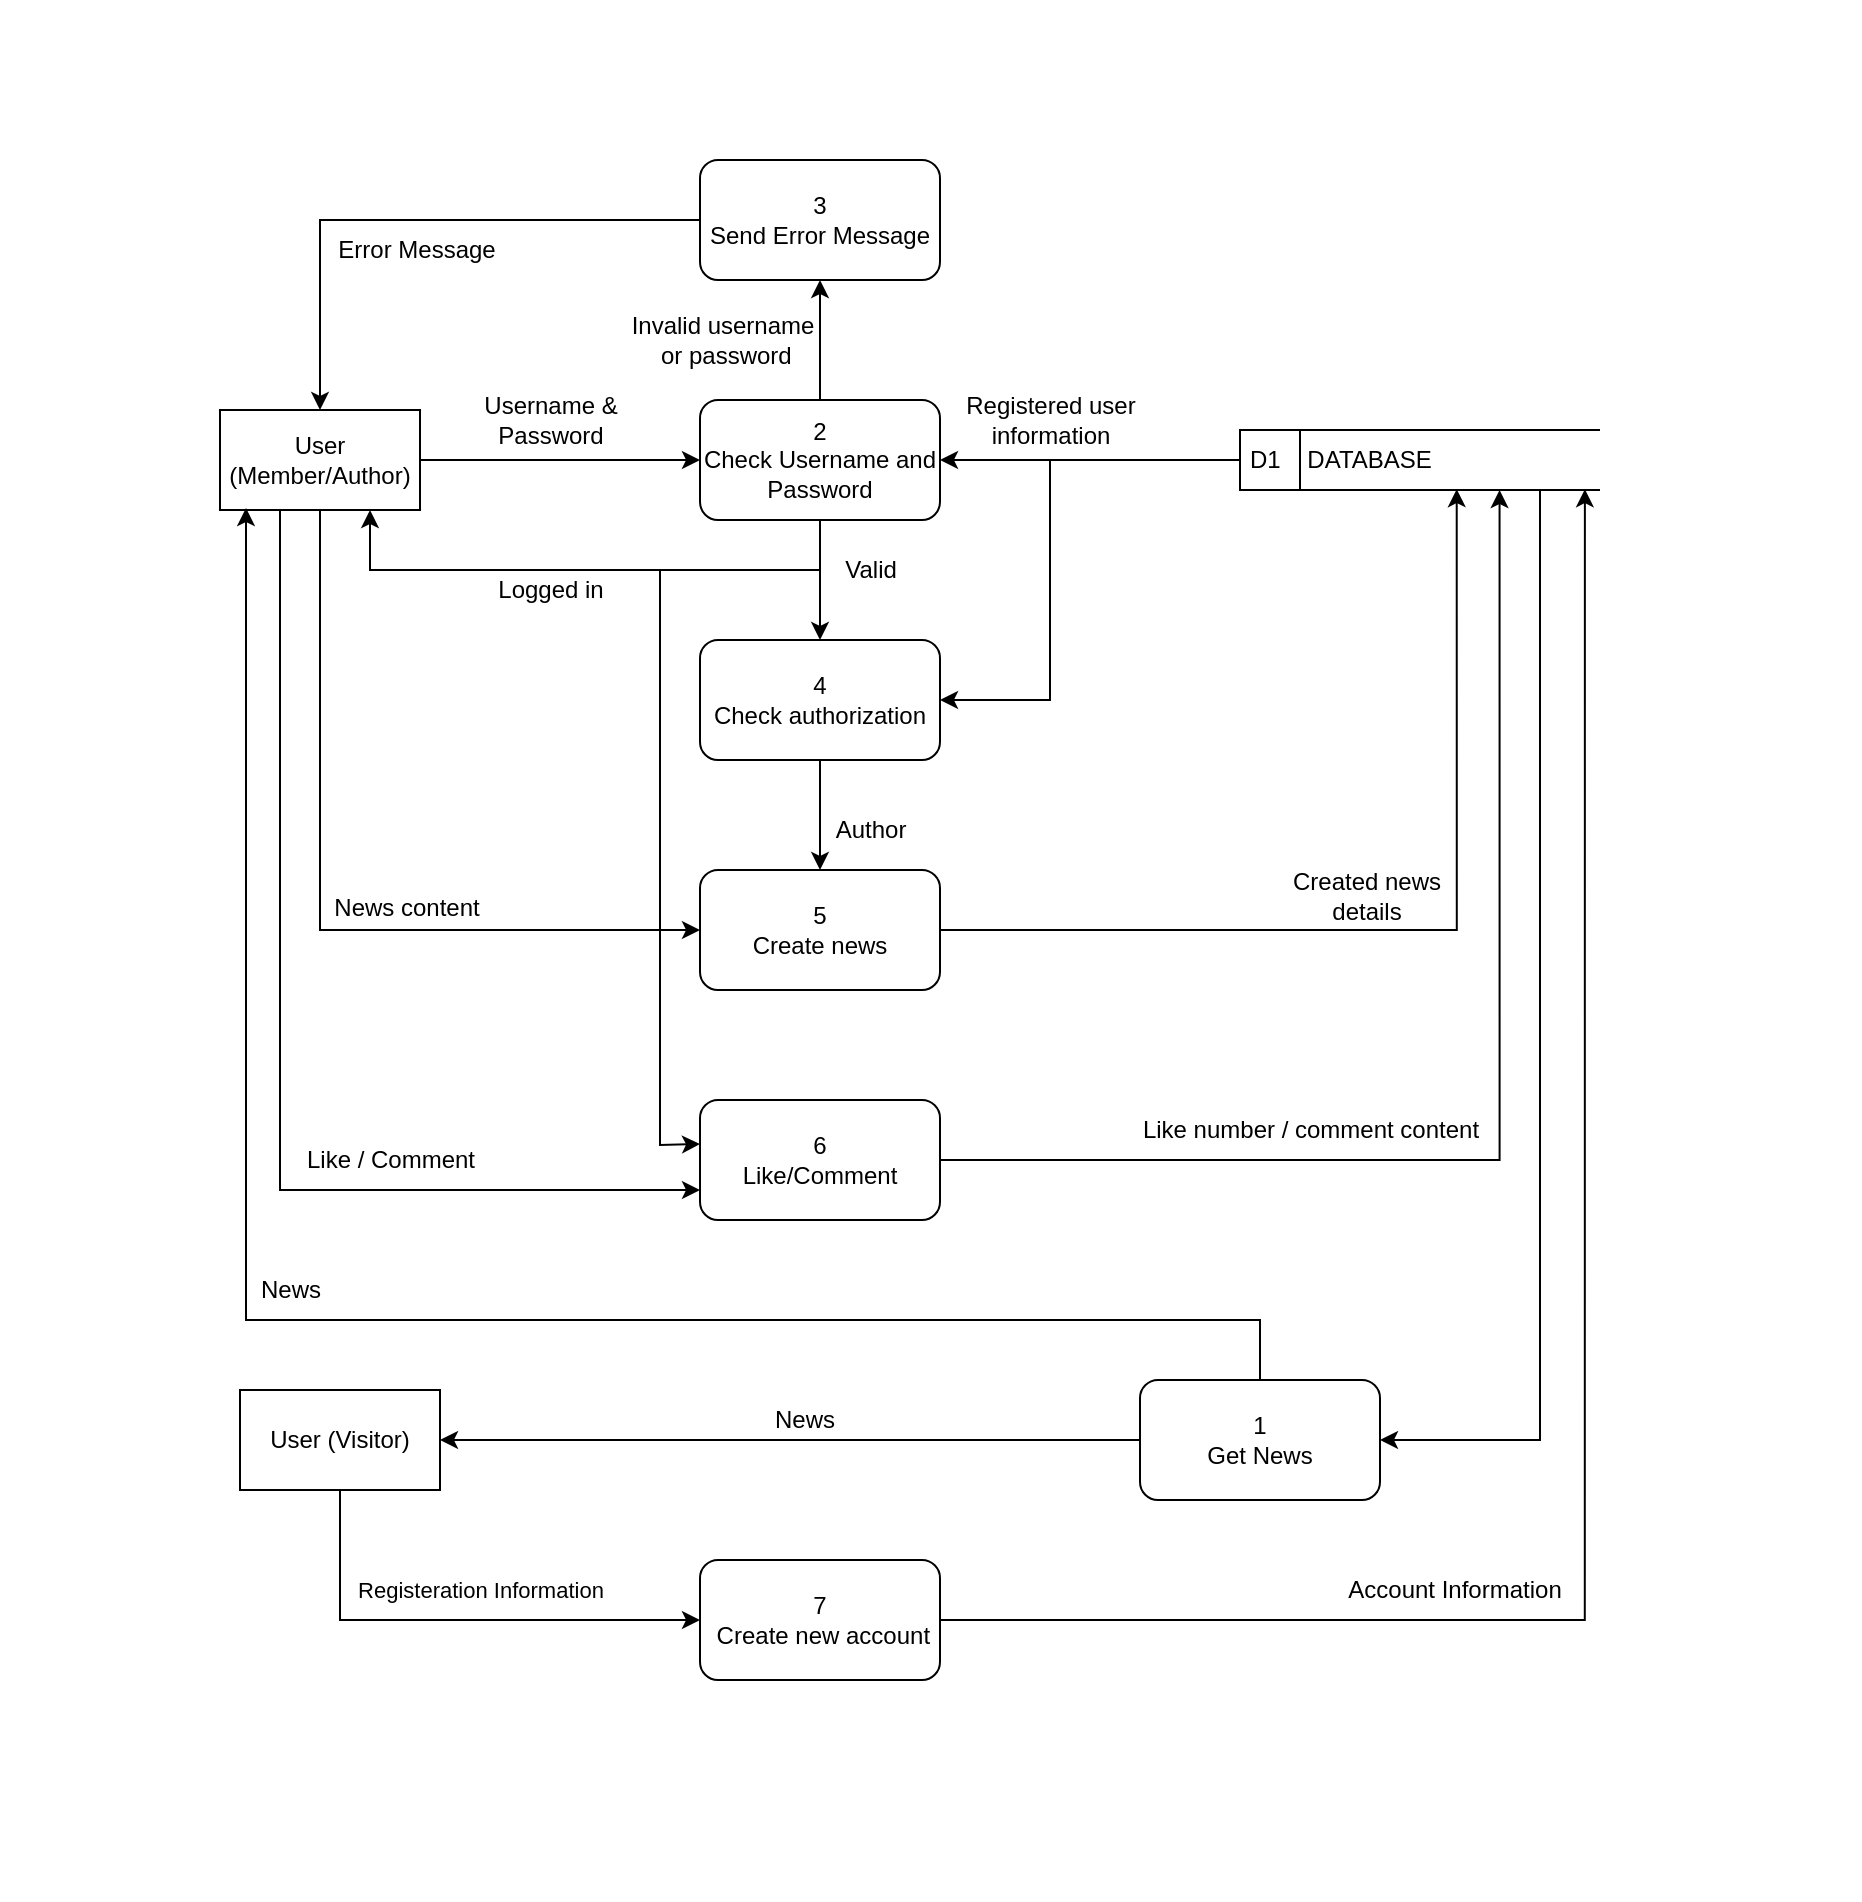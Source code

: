 <mxfile version="20.8.10" type="device"><diagram name="Page-1" id="QtiEFW7ROMKgIavNpYbZ"><mxGraphModel dx="2393" dy="877" grid="1" gridSize="10" guides="1" tooltips="1" connect="1" arrows="1" fold="1" page="1" pageScale="1" pageWidth="850" pageHeight="1100" math="0" shadow="0"><root><mxCell id="0"/><mxCell id="1" parent="0"/><mxCell id="WlWFhN7H8TYiPco0P7HJ-57" style="edgeStyle=orthogonalEdgeStyle;orthogonalLoop=1;jettySize=auto;html=1;exitX=0.5;exitY=1;exitDx=0;exitDy=0;entryX=0;entryY=0.5;entryDx=0;entryDy=0;rounded=0;" parent="1" source="WlWFhN7H8TYiPco0P7HJ-1" target="WlWFhN7H8TYiPco0P7HJ-56" edge="1"><mxGeometry relative="1" as="geometry"/></mxCell><mxCell id="qJE9TXLOLayFNvhqK1-Q-13" style="edgeStyle=orthogonalEdgeStyle;rounded=0;orthogonalLoop=1;jettySize=auto;html=1;exitX=1;exitY=0.5;exitDx=0;exitDy=0;entryX=0;entryY=0.5;entryDx=0;entryDy=0;" edge="1" parent="1" source="WlWFhN7H8TYiPco0P7HJ-1" target="WlWFhN7H8TYiPco0P7HJ-12"><mxGeometry relative="1" as="geometry"/></mxCell><mxCell id="qJE9TXLOLayFNvhqK1-Q-19" style="edgeStyle=orthogonalEdgeStyle;rounded=0;orthogonalLoop=1;jettySize=auto;html=1;exitX=0.25;exitY=1;exitDx=0;exitDy=0;entryX=0;entryY=0.75;entryDx=0;entryDy=0;" edge="1" parent="1" source="WlWFhN7H8TYiPco0P7HJ-1" target="WlWFhN7H8TYiPco0P7HJ-65"><mxGeometry relative="1" as="geometry"><Array as="points"><mxPoint x="70" y="595"/><mxPoint x="70" y="935"/></Array></mxGeometry></mxCell><mxCell id="WlWFhN7H8TYiPco0P7HJ-1" value="User&lt;br&gt;(Member/Author)" style="html=1;dashed=0;whiteSpace=wrap;" parent="1" vertex="1"><mxGeometry x="40" y="545" width="100" height="50" as="geometry"/></mxCell><mxCell id="WlWFhN7H8TYiPco0P7HJ-25" style="edgeStyle=orthogonalEdgeStyle;rounded=0;orthogonalLoop=1;jettySize=auto;html=1;exitX=0;exitY=0.5;exitDx=0;exitDy=0;entryX=1;entryY=0.5;entryDx=0;entryDy=0;" parent="1" source="WlWFhN7H8TYiPco0P7HJ-2" target="WlWFhN7H8TYiPco0P7HJ-12" edge="1"><mxGeometry relative="1" as="geometry"/></mxCell><mxCell id="WlWFhN7H8TYiPco0P7HJ-70" style="edgeStyle=orthogonalEdgeStyle;rounded=0;orthogonalLoop=1;jettySize=auto;html=1;entryX=1;entryY=0.5;entryDx=0;entryDy=0;" parent="1" source="WlWFhN7H8TYiPco0P7HJ-2" target="WlWFhN7H8TYiPco0P7HJ-3" edge="1"><mxGeometry relative="1" as="geometry"><Array as="points"><mxPoint x="700" y="1060"/></Array></mxGeometry></mxCell><mxCell id="WlWFhN7H8TYiPco0P7HJ-2" value="D1&amp;nbsp; &amp;nbsp; DATABASE" style="html=1;dashed=0;whiteSpace=wrap;shape=mxgraph.dfd.dataStoreID;align=left;spacingLeft=3;points=[[0,0],[0.5,0],[1,0],[0,0.5],[1,0.5],[0,1],[0.5,1],[1,1]];" parent="1" vertex="1"><mxGeometry x="550" y="555" width="180" height="30" as="geometry"/></mxCell><mxCell id="WlWFhN7H8TYiPco0P7HJ-41" style="edgeStyle=orthogonalEdgeStyle;rounded=0;orthogonalLoop=1;jettySize=auto;html=1;exitX=0;exitY=0.5;exitDx=0;exitDy=0;entryX=1;entryY=0.5;entryDx=0;entryDy=0;startArrow=none;" parent="1" source="WlWFhN7H8TYiPco0P7HJ-3" target="WlWFhN7H8TYiPco0P7HJ-38" edge="1"><mxGeometry relative="1" as="geometry"><mxPoint x="335" y="1060" as="sourcePoint"/><Array as="points"/></mxGeometry></mxCell><mxCell id="WlWFhN7H8TYiPco0P7HJ-72" style="edgeStyle=orthogonalEdgeStyle;orthogonalLoop=1;jettySize=auto;html=1;entryX=0.13;entryY=0.98;entryDx=0;entryDy=0;entryPerimeter=0;rounded=0;" parent="1" source="WlWFhN7H8TYiPco0P7HJ-3" target="WlWFhN7H8TYiPco0P7HJ-1" edge="1"><mxGeometry relative="1" as="geometry"><Array as="points"><mxPoint x="560" y="1000"/><mxPoint x="53" y="1000"/></Array></mxGeometry></mxCell><mxCell id="WlWFhN7H8TYiPco0P7HJ-3" value="1&lt;br&gt;Get News" style="rounded=1;whiteSpace=wrap;html=1;" parent="1" vertex="1"><mxGeometry x="500" y="1030" width="120" height="60" as="geometry"/></mxCell><mxCell id="WlWFhN7H8TYiPco0P7HJ-47" style="edgeStyle=orthogonalEdgeStyle;rounded=0;orthogonalLoop=1;jettySize=auto;html=1;exitX=0.5;exitY=1;exitDx=0;exitDy=0;entryX=0.5;entryY=0;entryDx=0;entryDy=0;" parent="1" source="WlWFhN7H8TYiPco0P7HJ-12" target="WlWFhN7H8TYiPco0P7HJ-46" edge="1"><mxGeometry relative="1" as="geometry"/></mxCell><mxCell id="qJE9TXLOLayFNvhqK1-Q-15" style="edgeStyle=orthogonalEdgeStyle;rounded=0;orthogonalLoop=1;jettySize=auto;html=1;exitX=0.5;exitY=0;exitDx=0;exitDy=0;entryX=0.5;entryY=1;entryDx=0;entryDy=0;" edge="1" parent="1" source="WlWFhN7H8TYiPco0P7HJ-12" target="WlWFhN7H8TYiPco0P7HJ-18"><mxGeometry relative="1" as="geometry"/></mxCell><mxCell id="WlWFhN7H8TYiPco0P7HJ-12" value="2&lt;br&gt;Check Username and Password" style="rounded=1;whiteSpace=wrap;html=1;" parent="1" vertex="1"><mxGeometry x="280" y="540" width="120" height="60" as="geometry"/></mxCell><mxCell id="WlWFhN7H8TYiPco0P7HJ-15" value="Username &amp;amp; &lt;br&gt;Password" style="text;html=1;align=center;verticalAlign=middle;resizable=0;points=[];autosize=1;strokeColor=none;fillColor=none;" parent="1" vertex="1"><mxGeometry x="160" y="530" width="90" height="40" as="geometry"/></mxCell><mxCell id="WlWFhN7H8TYiPco0P7HJ-23" style="edgeStyle=orthogonalEdgeStyle;orthogonalLoop=1;jettySize=auto;html=1;exitX=0;exitY=0.5;exitDx=0;exitDy=0;rounded=0;" parent="1" source="WlWFhN7H8TYiPco0P7HJ-18" target="WlWFhN7H8TYiPco0P7HJ-1" edge="1"><mxGeometry relative="1" as="geometry"/></mxCell><mxCell id="WlWFhN7H8TYiPco0P7HJ-18" value="3&lt;br&gt;Send Error Message" style="rounded=1;whiteSpace=wrap;html=1;" parent="1" vertex="1"><mxGeometry x="280" y="420" width="120" height="60" as="geometry"/></mxCell><mxCell id="WlWFhN7H8TYiPco0P7HJ-21" value="Invalid username&lt;br&gt;&amp;nbsp;or password" style="text;html=1;align=center;verticalAlign=middle;resizable=0;points=[];autosize=1;strokeColor=none;fillColor=none;" parent="1" vertex="1"><mxGeometry x="236" y="490" width="110" height="40" as="geometry"/></mxCell><mxCell id="WlWFhN7H8TYiPco0P7HJ-24" value="Error Message" style="text;html=1;align=center;verticalAlign=middle;resizable=0;points=[];autosize=1;strokeColor=none;fillColor=none;" parent="1" vertex="1"><mxGeometry x="88" y="450" width="100" height="30" as="geometry"/></mxCell><mxCell id="WlWFhN7H8TYiPco0P7HJ-52" style="edgeStyle=orthogonalEdgeStyle;rounded=0;orthogonalLoop=1;jettySize=auto;html=1;entryX=1;entryY=0.5;entryDx=0;entryDy=0;" parent="1" source="WlWFhN7H8TYiPco0P7HJ-26" target="WlWFhN7H8TYiPco0P7HJ-46" edge="1"><mxGeometry relative="1" as="geometry"/></mxCell><mxCell id="WlWFhN7H8TYiPco0P7HJ-26" value="Registered user&lt;br&gt;information" style="text;html=1;align=center;verticalAlign=middle;resizable=0;points=[];autosize=1;strokeColor=none;fillColor=none;" parent="1" vertex="1"><mxGeometry x="400" y="530" width="110" height="40" as="geometry"/></mxCell><mxCell id="qJE9TXLOLayFNvhqK1-Q-3" style="edgeStyle=orthogonalEdgeStyle;orthogonalLoop=1;jettySize=auto;html=1;exitX=0.5;exitY=1;exitDx=0;exitDy=0;entryX=0;entryY=0.5;entryDx=0;entryDy=0;rounded=0;" edge="1" parent="1" source="WlWFhN7H8TYiPco0P7HJ-38" target="qJE9TXLOLayFNvhqK1-Q-2"><mxGeometry relative="1" as="geometry"><mxPoint x="230" y="1250" as="targetPoint"/></mxGeometry></mxCell><mxCell id="qJE9TXLOLayFNvhqK1-Q-4" value="Registeration Information" style="edgeLabel;html=1;align=center;verticalAlign=middle;resizable=0;points=[];" vertex="1" connectable="0" parent="qJE9TXLOLayFNvhqK1-Q-3"><mxGeometry x="0.262" y="-2" relative="1" as="geometry"><mxPoint x="-20" y="-17" as="offset"/></mxGeometry></mxCell><mxCell id="WlWFhN7H8TYiPco0P7HJ-38" value="User (Visitor)" style="html=1;dashed=0;whiteSpace=wrap;" parent="1" vertex="1"><mxGeometry x="50" y="1035" width="100" height="50" as="geometry"/></mxCell><mxCell id="WlWFhN7H8TYiPco0P7HJ-40" value="&amp;nbsp;" style="text;html=1;align=center;verticalAlign=middle;resizable=0;points=[];autosize=1;strokeColor=none;fillColor=none;" parent="1" vertex="1"><mxGeometry x="830" y="790" width="30" height="30" as="geometry"/></mxCell><mxCell id="WlWFhN7H8TYiPco0P7HJ-58" style="edgeStyle=orthogonalEdgeStyle;rounded=0;orthogonalLoop=1;jettySize=auto;html=1;entryX=0.5;entryY=0;entryDx=0;entryDy=0;" parent="1" source="WlWFhN7H8TYiPco0P7HJ-46" target="WlWFhN7H8TYiPco0P7HJ-56" edge="1"><mxGeometry relative="1" as="geometry"/></mxCell><mxCell id="WlWFhN7H8TYiPco0P7HJ-46" value="4&lt;br&gt;Check authorization" style="rounded=1;whiteSpace=wrap;html=1;" parent="1" vertex="1"><mxGeometry x="280" y="660" width="120" height="60" as="geometry"/></mxCell><mxCell id="WlWFhN7H8TYiPco0P7HJ-62" style="edgeStyle=orthogonalEdgeStyle;rounded=0;orthogonalLoop=1;jettySize=auto;html=1;entryX=0.75;entryY=1;entryDx=0;entryDy=0;" parent="1" source="WlWFhN7H8TYiPco0P7HJ-48" target="WlWFhN7H8TYiPco0P7HJ-1" edge="1"><mxGeometry relative="1" as="geometry"/></mxCell><mxCell id="WlWFhN7H8TYiPco0P7HJ-48" value="Valid" style="text;html=1;align=center;verticalAlign=middle;resizable=0;points=[];autosize=1;strokeColor=none;fillColor=none;" parent="1" vertex="1"><mxGeometry x="340" y="610" width="50" height="30" as="geometry"/></mxCell><mxCell id="WlWFhN7H8TYiPco0P7HJ-54" value="Logged in" style="text;html=1;align=center;verticalAlign=middle;resizable=0;points=[];autosize=1;strokeColor=none;fillColor=none;" parent="1" vertex="1"><mxGeometry x="165" y="620" width="80" height="30" as="geometry"/></mxCell><mxCell id="qJE9TXLOLayFNvhqK1-Q-17" style="edgeStyle=orthogonalEdgeStyle;rounded=0;orthogonalLoop=1;jettySize=auto;html=1;exitX=1;exitY=0.5;exitDx=0;exitDy=0;entryX=0.602;entryY=0.986;entryDx=0;entryDy=0;entryPerimeter=0;" edge="1" parent="1" source="WlWFhN7H8TYiPco0P7HJ-56" target="WlWFhN7H8TYiPco0P7HJ-2"><mxGeometry relative="1" as="geometry"/></mxCell><mxCell id="WlWFhN7H8TYiPco0P7HJ-56" value="5&lt;br&gt;Create news" style="rounded=1;whiteSpace=wrap;html=1;" parent="1" vertex="1"><mxGeometry x="280" y="775" width="120" height="60" as="geometry"/></mxCell><mxCell id="WlWFhN7H8TYiPco0P7HJ-59" value="Author" style="text;html=1;align=center;verticalAlign=middle;resizable=0;points=[];autosize=1;strokeColor=none;fillColor=none;" parent="1" vertex="1"><mxGeometry x="335" y="740" width="60" height="30" as="geometry"/></mxCell><mxCell id="WlWFhN7H8TYiPco0P7HJ-61" value="Created news&lt;br&gt;details" style="text;html=1;align=center;verticalAlign=middle;resizable=0;points=[];autosize=1;strokeColor=none;fillColor=none;" parent="1" vertex="1"><mxGeometry x="563" y="768" width="100" height="40" as="geometry"/></mxCell><mxCell id="qJE9TXLOLayFNvhqK1-Q-20" style="edgeStyle=orthogonalEdgeStyle;rounded=0;orthogonalLoop=1;jettySize=auto;html=1;exitX=0;exitY=0.5;exitDx=0;exitDy=0;startArrow=classic;startFill=1;endArrow=none;endFill=0;" edge="1" parent="1"><mxGeometry relative="1" as="geometry"><mxPoint x="260" y="625" as="targetPoint"/><mxPoint x="280" y="912" as="sourcePoint"/></mxGeometry></mxCell><mxCell id="qJE9TXLOLayFNvhqK1-Q-22" style="edgeStyle=orthogonalEdgeStyle;rounded=0;orthogonalLoop=1;jettySize=auto;html=1;exitX=1;exitY=0.5;exitDx=0;exitDy=0;entryX=0.721;entryY=1;entryDx=0;entryDy=0;entryPerimeter=0;startArrow=none;startFill=0;endArrow=classic;endFill=1;" edge="1" parent="1" source="WlWFhN7H8TYiPco0P7HJ-65" target="WlWFhN7H8TYiPco0P7HJ-2"><mxGeometry relative="1" as="geometry"/></mxCell><mxCell id="WlWFhN7H8TYiPco0P7HJ-65" value="6&lt;br&gt;Like/Comment" style="rounded=1;whiteSpace=wrap;html=1;" parent="1" vertex="1"><mxGeometry x="280" y="890" width="120" height="60" as="geometry"/></mxCell><mxCell id="WlWFhN7H8TYiPco0P7HJ-69" value="Like number / comment content" style="text;html=1;align=center;verticalAlign=middle;resizable=0;points=[];autosize=1;strokeColor=none;fillColor=none;" parent="1" vertex="1"><mxGeometry x="490" y="890" width="190" height="30" as="geometry"/></mxCell><mxCell id="WlWFhN7H8TYiPco0P7HJ-73" value="News" style="text;html=1;align=center;verticalAlign=middle;resizable=0;points=[];autosize=1;strokeColor=none;fillColor=none;" parent="1" vertex="1"><mxGeometry x="50" y="970" width="50" height="30" as="geometry"/></mxCell><mxCell id="WlWFhN7H8TYiPco0P7HJ-74" value="News content" style="text;html=1;align=center;verticalAlign=middle;resizable=0;points=[];autosize=1;strokeColor=none;fillColor=none;" parent="1" vertex="1"><mxGeometry x="83" y="779" width="100" height="30" as="geometry"/></mxCell><mxCell id="WlWFhN7H8TYiPco0P7HJ-75" value="Like / Comment" style="text;html=1;align=center;verticalAlign=middle;resizable=0;points=[];autosize=1;strokeColor=none;fillColor=none;" parent="1" vertex="1"><mxGeometry x="70" y="905" width="110" height="30" as="geometry"/></mxCell><mxCell id="qJE9TXLOLayFNvhqK1-Q-16" style="edgeStyle=orthogonalEdgeStyle;rounded=0;orthogonalLoop=1;jettySize=auto;html=1;exitX=1;exitY=0.5;exitDx=0;exitDy=0;entryX=0.958;entryY=0.986;entryDx=0;entryDy=0;entryPerimeter=0;" edge="1" parent="1" source="qJE9TXLOLayFNvhqK1-Q-2" target="WlWFhN7H8TYiPco0P7HJ-2"><mxGeometry relative="1" as="geometry"/></mxCell><mxCell id="qJE9TXLOLayFNvhqK1-Q-2" value="7&lt;br&gt;&amp;nbsp;Create new account" style="rounded=1;whiteSpace=wrap;html=1;" vertex="1" parent="1"><mxGeometry x="280" y="1120" width="120" height="60" as="geometry"/></mxCell><mxCell id="qJE9TXLOLayFNvhqK1-Q-6" value="Account Information" style="text;html=1;align=center;verticalAlign=middle;resizable=0;points=[];autosize=1;strokeColor=none;fillColor=none;" vertex="1" parent="1"><mxGeometry x="592" y="1120" width="130" height="30" as="geometry"/></mxCell><mxCell id="qJE9TXLOLayFNvhqK1-Q-25" value="News" style="text;html=1;align=center;verticalAlign=middle;resizable=0;points=[];autosize=1;strokeColor=none;fillColor=none;" vertex="1" parent="1"><mxGeometry x="307" y="1035" width="50" height="30" as="geometry"/></mxCell><mxCell id="qJE9TXLOLayFNvhqK1-Q-26" value="&amp;nbsp;" style="text;html=1;align=center;verticalAlign=middle;resizable=0;points=[];autosize=1;strokeColor=none;fillColor=none;" vertex="1" parent="1"><mxGeometry x="-70" y="780" width="30" height="30" as="geometry"/></mxCell><mxCell id="qJE9TXLOLayFNvhqK1-Q-27" value="&amp;nbsp;" style="text;html=1;align=center;verticalAlign=middle;resizable=0;points=[];autosize=1;strokeColor=none;fillColor=none;" vertex="1" parent="1"><mxGeometry x="346" y="1260" width="30" height="30" as="geometry"/></mxCell><mxCell id="qJE9TXLOLayFNvhqK1-Q-28" value="&amp;nbsp;" style="text;html=1;align=center;verticalAlign=middle;resizable=0;points=[];autosize=1;strokeColor=none;fillColor=none;" vertex="1" parent="1"><mxGeometry x="327" y="340" width="30" height="30" as="geometry"/></mxCell></root></mxGraphModel></diagram></mxfile>